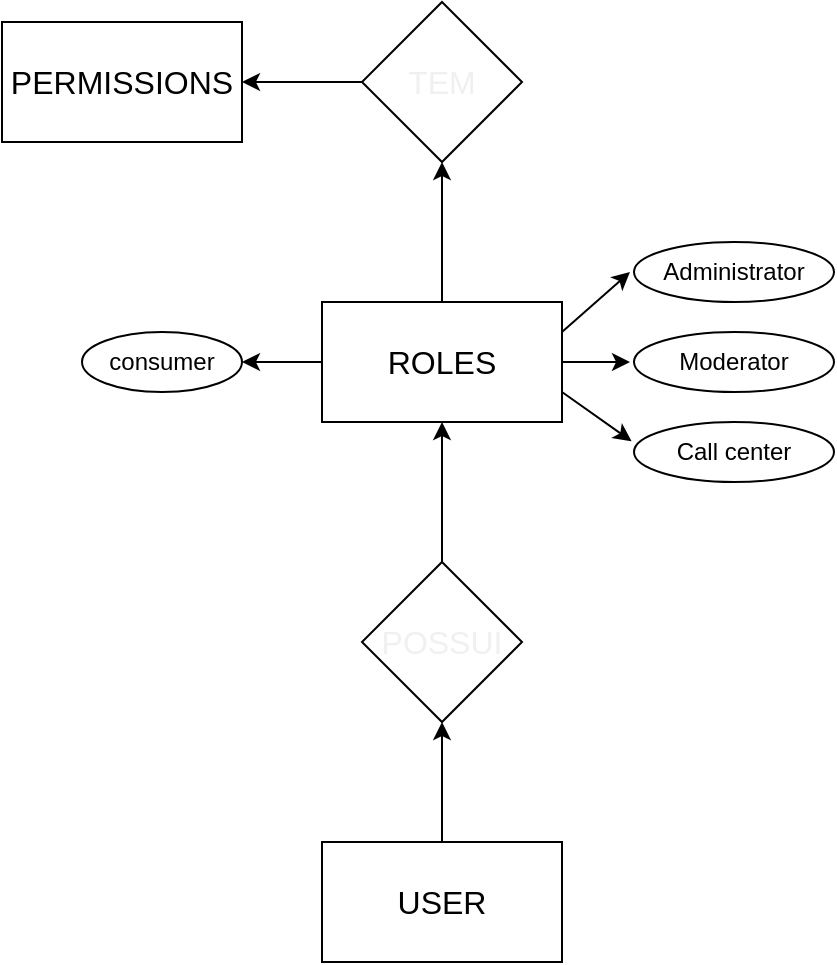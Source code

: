 <mxfile>
    <diagram id="hn2WXoCMVbsefnG-5_lZ" name="Page-1">
        <mxGraphModel dx="430" dy="2174" grid="1" gridSize="10" guides="1" tooltips="1" connect="1" arrows="1" fold="1" page="1" pageScale="1" pageWidth="850" pageHeight="1100" math="0" shadow="0">
            <root>
                <mxCell id="0"/>
                <mxCell id="1" parent="0"/>
                <mxCell id="1453" style="edgeStyle=none;html=1;entryX=0.5;entryY=1;entryDx=0;entryDy=0;fontSize=16;fontColor=#F0F0F0;" parent="1" source="1451" target="1452" edge="1">
                    <mxGeometry relative="1" as="geometry"/>
                </mxCell>
                <mxCell id="1451" value="&lt;font style=&quot;font-size: 16px&quot;&gt;USER&lt;/font&gt;" style="rounded=0;whiteSpace=wrap;html=1;" parent="1" vertex="1">
                    <mxGeometry x="371" y="-450" width="120" height="60" as="geometry"/>
                </mxCell>
                <mxCell id="1455" style="edgeStyle=none;html=1;entryX=0.5;entryY=1;entryDx=0;entryDy=0;fontSize=16;fontColor=#F0F0F0;" parent="1" source="1452" target="1454" edge="1">
                    <mxGeometry relative="1" as="geometry"/>
                </mxCell>
                <mxCell id="1452" value="&lt;font color=&quot;#f0f0f0&quot;&gt;POSSUI&lt;/font&gt;" style="rhombus;whiteSpace=wrap;html=1;fontSize=16;fontColor=#3700CC;" parent="1" vertex="1">
                    <mxGeometry x="391" y="-590" width="80" height="80" as="geometry"/>
                </mxCell>
                <mxCell id="1460" style="edgeStyle=none;html=1;exitX=1;exitY=0.25;exitDx=0;exitDy=0;entryX=0;entryY=0.5;entryDx=0;entryDy=0;fontSize=16;fontColor=#F0F0F0;" parent="1" source="1454" edge="1">
                    <mxGeometry relative="1" as="geometry">
                        <mxPoint x="525" y="-735" as="targetPoint"/>
                    </mxGeometry>
                </mxCell>
                <mxCell id="1461" style="edgeStyle=none;html=1;exitX=1;exitY=0.5;exitDx=0;exitDy=0;fontSize=16;fontColor=#F0F0F0;entryX=0;entryY=0.5;entryDx=0;entryDy=0;" parent="1" source="1454" edge="1">
                    <mxGeometry relative="1" as="geometry">
                        <mxPoint x="525" y="-690" as="targetPoint"/>
                    </mxGeometry>
                </mxCell>
                <mxCell id="1462" style="edgeStyle=none;html=1;exitX=1;exitY=0.75;exitDx=0;exitDy=0;fontSize=16;fontColor=#F0F0F0;entryX=0.008;entryY=0.32;entryDx=0;entryDy=0;entryPerimeter=0;" parent="1" source="1454" edge="1">
                    <mxGeometry relative="1" as="geometry">
                        <mxPoint x="525.8" y="-650.4" as="targetPoint"/>
                    </mxGeometry>
                </mxCell>
                <mxCell id="1463" style="edgeStyle=none;html=1;entryX=1;entryY=0.5;entryDx=0;entryDy=0;fontSize=16;fontColor=#F0F0F0;" parent="1" source="1454" target="1459" edge="1">
                    <mxGeometry relative="1" as="geometry"/>
                </mxCell>
                <mxCell id="1464" style="edgeStyle=none;html=1;fontSize=16;fontColor=#F0F0F0;" parent="1" source="1454" target="1465" edge="1">
                    <mxGeometry relative="1" as="geometry">
                        <mxPoint x="431" y="-830" as="targetPoint"/>
                    </mxGeometry>
                </mxCell>
                <mxCell id="1454" value="&lt;font style=&quot;font-size: 16px&quot;&gt;ROLES&lt;/font&gt;" style="rounded=0;whiteSpace=wrap;html=1;" parent="1" vertex="1">
                    <mxGeometry x="371" y="-720" width="120" height="60" as="geometry"/>
                </mxCell>
                <mxCell id="1456" value="Administrator" style="ellipse;whiteSpace=wrap;html=1;rounded=0;" parent="1" vertex="1">
                    <mxGeometry x="527" y="-750" width="100" height="30" as="geometry"/>
                </mxCell>
                <mxCell id="1457" value="Call center" style="ellipse;whiteSpace=wrap;html=1;rounded=0;" parent="1" vertex="1">
                    <mxGeometry x="527" y="-660" width="100" height="30" as="geometry"/>
                </mxCell>
                <mxCell id="1458" value="Moderator" style="ellipse;whiteSpace=wrap;html=1;rounded=0;" parent="1" vertex="1">
                    <mxGeometry x="527" y="-705" width="100" height="30" as="geometry"/>
                </mxCell>
                <mxCell id="1459" value="consumer" style="ellipse;whiteSpace=wrap;html=1;rounded=0;" parent="1" vertex="1">
                    <mxGeometry x="251" y="-705" width="80" height="30" as="geometry"/>
                </mxCell>
                <mxCell id="1466" style="edgeStyle=none;html=1;fontSize=16;fontColor=#F0F0F0;" parent="1" source="1465" target="1467" edge="1">
                    <mxGeometry relative="1" as="geometry">
                        <mxPoint x="311" y="-830" as="targetPoint"/>
                    </mxGeometry>
                </mxCell>
                <mxCell id="1465" value="TEM" style="rhombus;whiteSpace=wrap;html=1;fontSize=16;fontColor=#F0F0F0;" parent="1" vertex="1">
                    <mxGeometry x="391" y="-870" width="80" height="80" as="geometry"/>
                </mxCell>
                <mxCell id="1467" value="PERMISSIONS" style="rounded=0;whiteSpace=wrap;html=1;fontSize=16;" parent="1" vertex="1">
                    <mxGeometry x="211" y="-860" width="120" height="60" as="geometry"/>
                </mxCell>
            </root>
        </mxGraphModel>
    </diagram>
</mxfile>